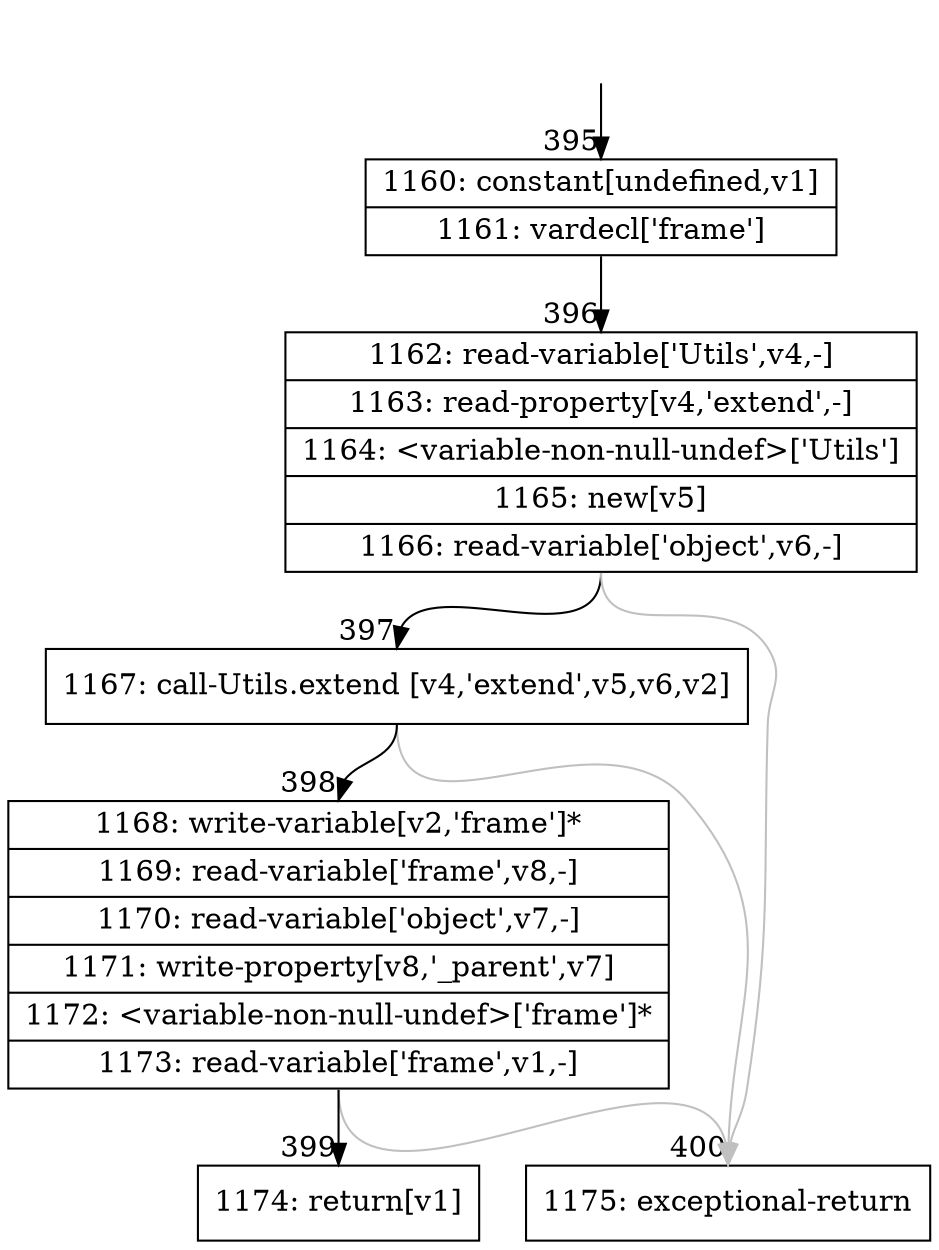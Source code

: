 digraph {
rankdir="TD"
BB_entry33[shape=none,label=""];
BB_entry33 -> BB395 [tailport=s, headport=n, headlabel="    395"]
BB395 [shape=record label="{1160: constant[undefined,v1]|1161: vardecl['frame']}" ] 
BB395 -> BB396 [tailport=s, headport=n, headlabel="      396"]
BB396 [shape=record label="{1162: read-variable['Utils',v4,-]|1163: read-property[v4,'extend',-]|1164: \<variable-non-null-undef\>['Utils']|1165: new[v5]|1166: read-variable['object',v6,-]}" ] 
BB396 -> BB397 [tailport=s, headport=n, headlabel="      397"]
BB396 -> BB400 [tailport=s, headport=n, color=gray, headlabel="      400"]
BB397 [shape=record label="{1167: call-Utils.extend [v4,'extend',v5,v6,v2]}" ] 
BB397 -> BB398 [tailport=s, headport=n, headlabel="      398"]
BB397 -> BB400 [tailport=s, headport=n, color=gray]
BB398 [shape=record label="{1168: write-variable[v2,'frame']*|1169: read-variable['frame',v8,-]|1170: read-variable['object',v7,-]|1171: write-property[v8,'_parent',v7]|1172: \<variable-non-null-undef\>['frame']*|1173: read-variable['frame',v1,-]}" ] 
BB398 -> BB399 [tailport=s, headport=n, headlabel="      399"]
BB398 -> BB400 [tailport=s, headport=n, color=gray]
BB399 [shape=record label="{1174: return[v1]}" ] 
BB400 [shape=record label="{1175: exceptional-return}" ] 
//#$~ 424
}
